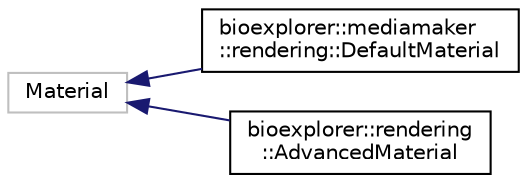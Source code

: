 digraph "Graphical Class Hierarchy"
{
 // LATEX_PDF_SIZE
  edge [fontname="Helvetica",fontsize="10",labelfontname="Helvetica",labelfontsize="10"];
  node [fontname="Helvetica",fontsize="10",shape=record];
  rankdir="LR";
  Node73 [label="Material",height=0.2,width=0.4,color="grey75", fillcolor="white", style="filled",tooltip=" "];
  Node73 -> Node0 [dir="back",color="midnightblue",fontsize="10",style="solid",fontname="Helvetica"];
  Node0 [label="bioexplorer::mediamaker\l::rendering::DefaultMaterial",height=0.2,width=0.4,color="black", fillcolor="white", style="filled",URL="$d1/dbe/structbioexplorer_1_1mediamaker_1_1rendering_1_1DefaultMaterial.html",tooltip=" "];
  Node73 -> Node75 [dir="back",color="midnightblue",fontsize="10",style="solid",fontname="Helvetica"];
  Node75 [label="bioexplorer::rendering\l::AdvancedMaterial",height=0.2,width=0.4,color="black", fillcolor="white", style="filled",URL="$d5/d4e/structbioexplorer_1_1rendering_1_1AdvancedMaterial.html",tooltip=" "];
}
